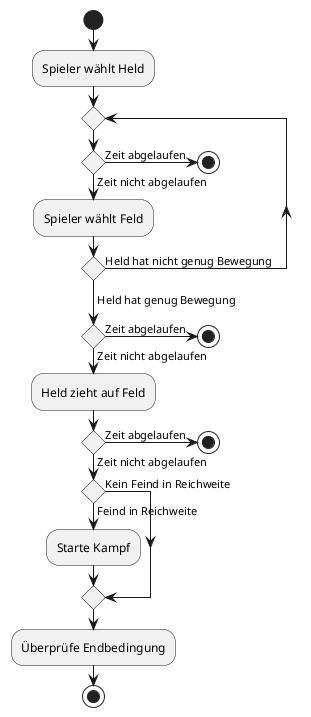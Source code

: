 @startuml

start

:Spieler wählt Held;

repeat 

if () then (Zeit nicht abgelaufen)
    :Spieler wählt Feld;
else (Zeit abgelaufen)
    stop
endif

repeat while() is (Held hat nicht genug Bewegung)
-> Held hat genug Bewegung;

if () then (Zeit nicht abgelaufen)
:Held zieht auf Feld;
else (Zeit abgelaufen)
    stop
endif

if () then (Zeit nicht abgelaufen)
    if () then (Feind in Reichweite)
        :Starte Kampf;
    else (Kein Feind in Reichweite)
    endif
else (Zeit abgelaufen)
    stop
endif

:Überprüfe Endbedingung;

stop
@enduml
